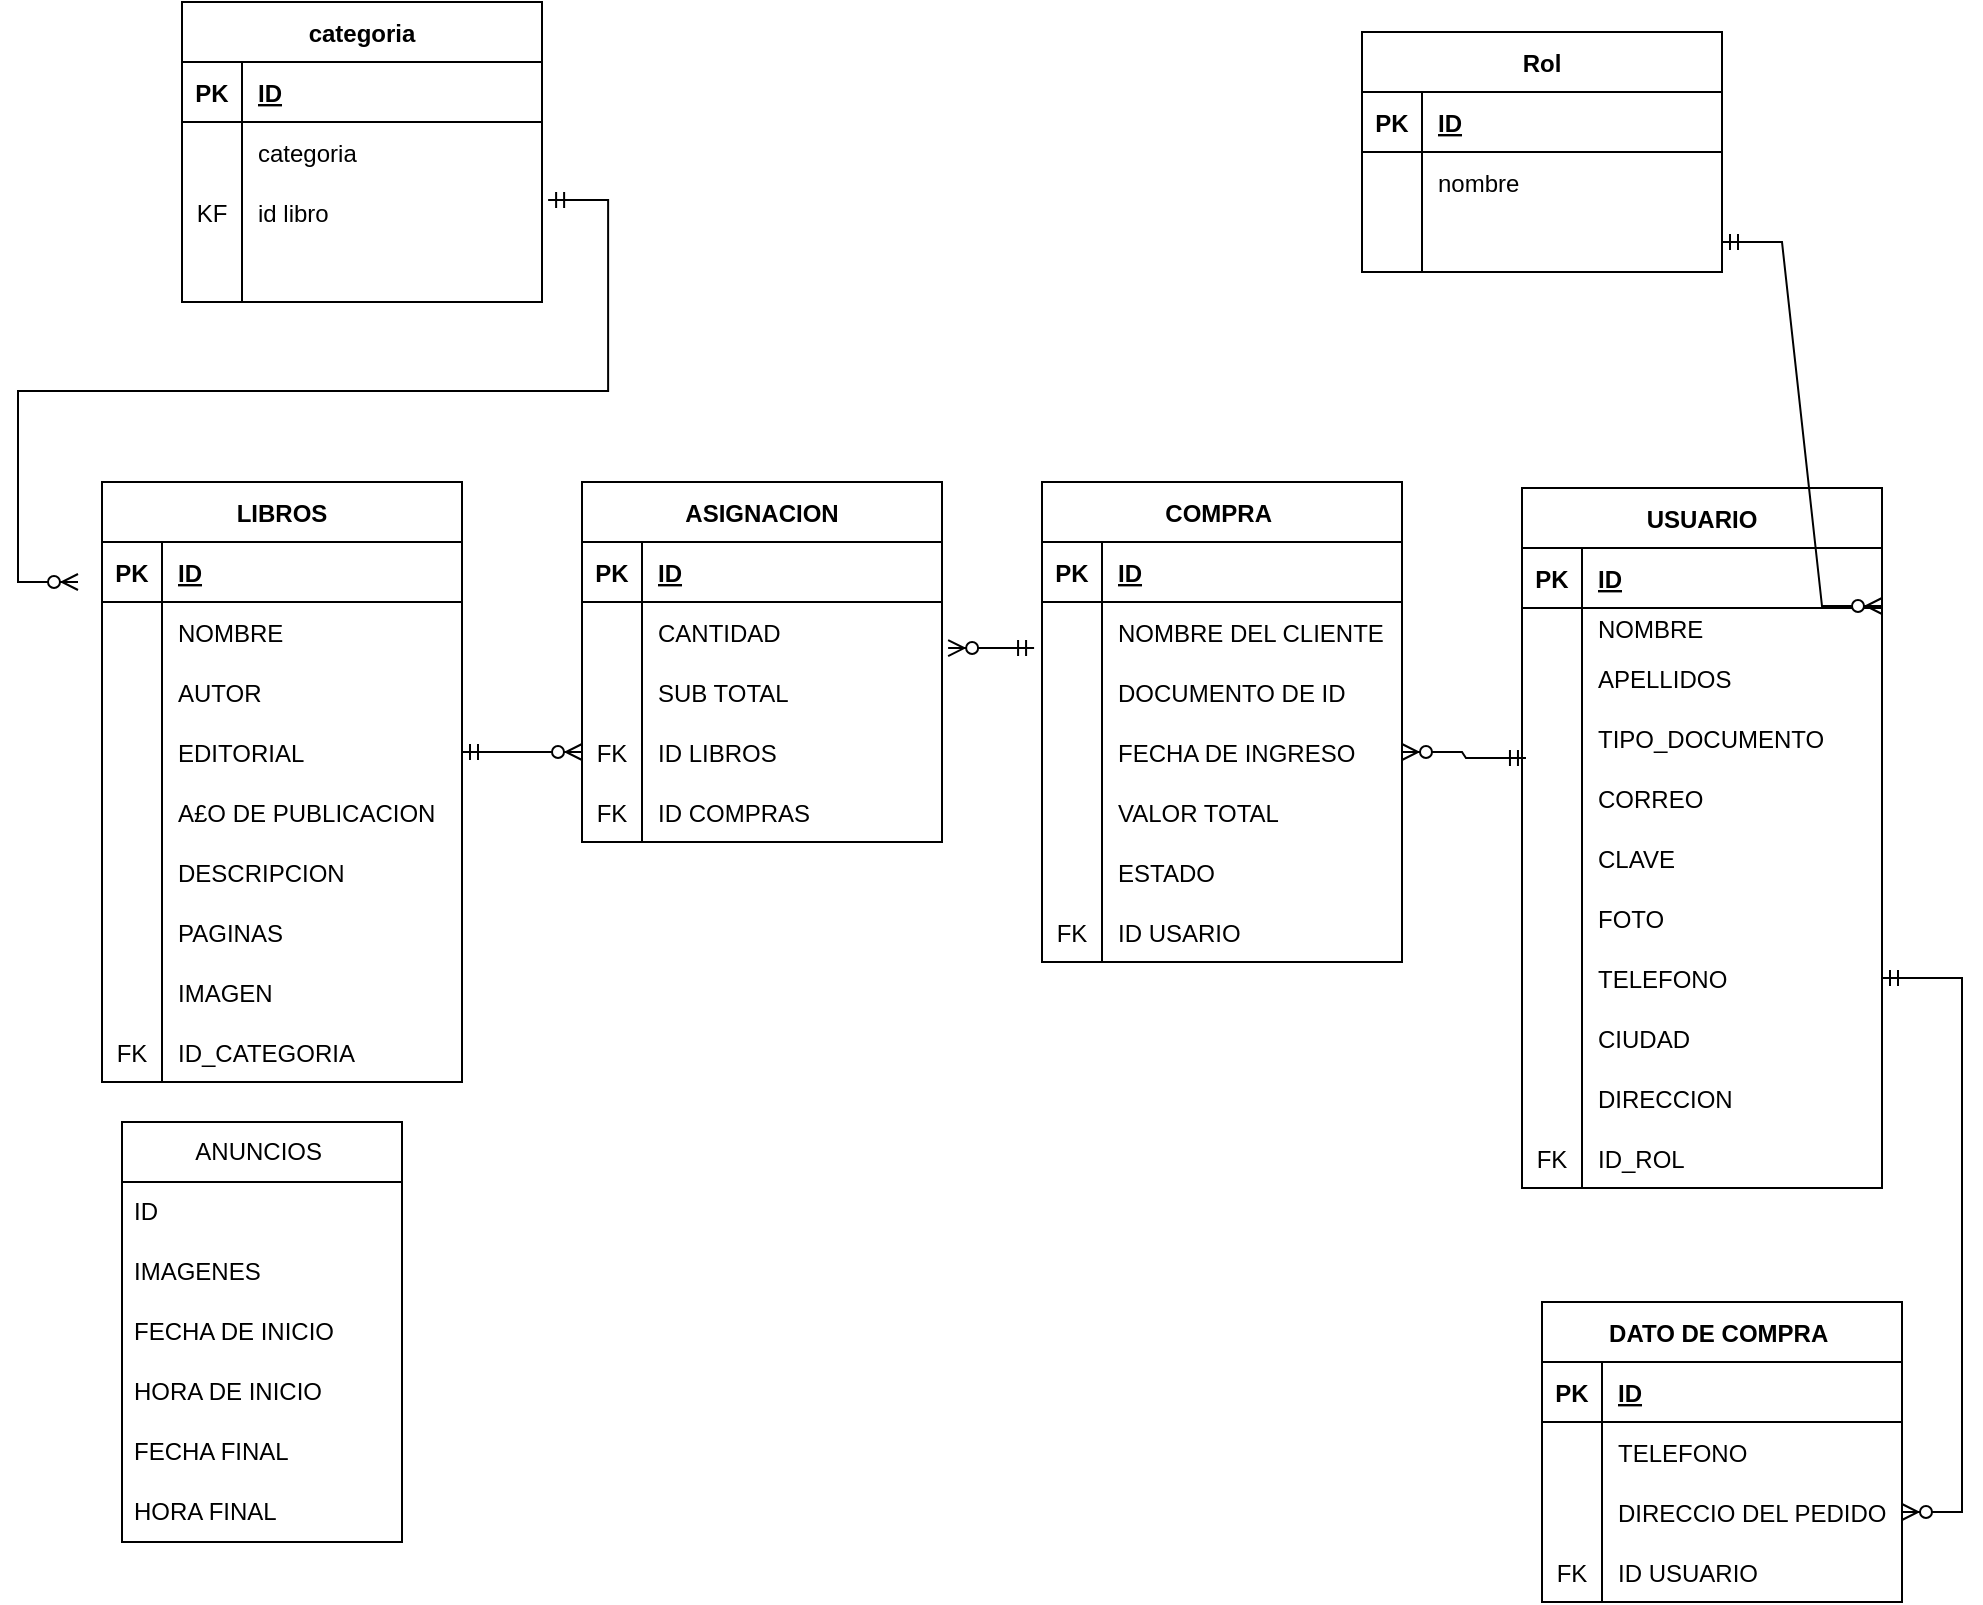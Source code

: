 <mxfile version="20.8.23" type="github">
  <diagram name="Page-1" id="SdOR_lcxehe7at8e-WVL">
    <mxGraphModel dx="1947" dy="1613" grid="1" gridSize="10" guides="1" tooltips="1" connect="1" arrows="1" fold="1" page="1" pageScale="1" pageWidth="827" pageHeight="1169" math="0" shadow="0">
      <root>
        <mxCell id="0" />
        <mxCell id="1" parent="0" />
        <mxCell id="GpgRx4gBIqmJaKWtZ5LS-45" value="ANUNCIOS&amp;nbsp;" style="swimlane;fontStyle=0;childLayout=stackLayout;horizontal=1;startSize=30;horizontalStack=0;resizeParent=1;resizeParentMax=0;resizeLast=0;collapsible=1;marginBottom=0;whiteSpace=wrap;html=1;" parent="1" vertex="1">
          <mxGeometry x="40" y="420" width="140" height="210" as="geometry" />
        </mxCell>
        <mxCell id="GpgRx4gBIqmJaKWtZ5LS-46" value="ID" style="text;strokeColor=none;fillColor=none;align=left;verticalAlign=middle;spacingLeft=4;spacingRight=4;overflow=hidden;points=[[0,0.5],[1,0.5]];portConstraint=eastwest;rotatable=0;whiteSpace=wrap;html=1;" parent="GpgRx4gBIqmJaKWtZ5LS-45" vertex="1">
          <mxGeometry y="30" width="140" height="30" as="geometry" />
        </mxCell>
        <mxCell id="GpgRx4gBIqmJaKWtZ5LS-47" value="IMAGENES" style="text;strokeColor=none;fillColor=none;align=left;verticalAlign=middle;spacingLeft=4;spacingRight=4;overflow=hidden;points=[[0,0.5],[1,0.5]];portConstraint=eastwest;rotatable=0;whiteSpace=wrap;html=1;" parent="GpgRx4gBIqmJaKWtZ5LS-45" vertex="1">
          <mxGeometry y="60" width="140" height="30" as="geometry" />
        </mxCell>
        <mxCell id="GpgRx4gBIqmJaKWtZ5LS-48" value="FECHA DE INICIO" style="text;strokeColor=none;fillColor=none;align=left;verticalAlign=middle;spacingLeft=4;spacingRight=4;overflow=hidden;points=[[0,0.5],[1,0.5]];portConstraint=eastwest;rotatable=0;whiteSpace=wrap;html=1;" parent="GpgRx4gBIqmJaKWtZ5LS-45" vertex="1">
          <mxGeometry y="90" width="140" height="30" as="geometry" />
        </mxCell>
        <mxCell id="GpgRx4gBIqmJaKWtZ5LS-49" value="HORA DE INICIO" style="text;strokeColor=none;fillColor=none;align=left;verticalAlign=middle;spacingLeft=4;spacingRight=4;overflow=hidden;points=[[0,0.5],[1,0.5]];portConstraint=eastwest;rotatable=0;whiteSpace=wrap;html=1;" parent="GpgRx4gBIqmJaKWtZ5LS-45" vertex="1">
          <mxGeometry y="120" width="140" height="30" as="geometry" />
        </mxCell>
        <mxCell id="GpgRx4gBIqmJaKWtZ5LS-50" value="FECHA FINAL&amp;nbsp;" style="text;strokeColor=none;fillColor=none;align=left;verticalAlign=middle;spacingLeft=4;spacingRight=4;overflow=hidden;points=[[0,0.5],[1,0.5]];portConstraint=eastwest;rotatable=0;whiteSpace=wrap;html=1;" parent="GpgRx4gBIqmJaKWtZ5LS-45" vertex="1">
          <mxGeometry y="150" width="140" height="30" as="geometry" />
        </mxCell>
        <mxCell id="GpgRx4gBIqmJaKWtZ5LS-51" value="HORA FINAL" style="text;strokeColor=none;fillColor=none;align=left;verticalAlign=middle;spacingLeft=4;spacingRight=4;overflow=hidden;points=[[0,0.5],[1,0.5]];portConstraint=eastwest;rotatable=0;whiteSpace=wrap;html=1;" parent="GpgRx4gBIqmJaKWtZ5LS-45" vertex="1">
          <mxGeometry y="180" width="140" height="30" as="geometry" />
        </mxCell>
        <mxCell id="GpgRx4gBIqmJaKWtZ5LS-78" value="DATO DE COMPRA " style="shape=table;startSize=30;container=1;collapsible=1;childLayout=tableLayout;fixedRows=1;rowLines=0;fontStyle=1;align=center;resizeLast=1;" parent="1" vertex="1">
          <mxGeometry x="750" y="510" width="180" height="150" as="geometry" />
        </mxCell>
        <mxCell id="GpgRx4gBIqmJaKWtZ5LS-79" value="" style="shape=tableRow;horizontal=0;startSize=0;swimlaneHead=0;swimlaneBody=0;fillColor=none;collapsible=0;dropTarget=0;points=[[0,0.5],[1,0.5]];portConstraint=eastwest;top=0;left=0;right=0;bottom=1;" parent="GpgRx4gBIqmJaKWtZ5LS-78" vertex="1">
          <mxGeometry y="30" width="180" height="30" as="geometry" />
        </mxCell>
        <mxCell id="GpgRx4gBIqmJaKWtZ5LS-80" value="PK" style="shape=partialRectangle;connectable=0;fillColor=none;top=0;left=0;bottom=0;right=0;fontStyle=1;overflow=hidden;" parent="GpgRx4gBIqmJaKWtZ5LS-79" vertex="1">
          <mxGeometry width="30" height="30" as="geometry">
            <mxRectangle width="30" height="30" as="alternateBounds" />
          </mxGeometry>
        </mxCell>
        <mxCell id="GpgRx4gBIqmJaKWtZ5LS-81" value="ID" style="shape=partialRectangle;connectable=0;fillColor=none;top=0;left=0;bottom=0;right=0;align=left;spacingLeft=6;fontStyle=5;overflow=hidden;" parent="GpgRx4gBIqmJaKWtZ5LS-79" vertex="1">
          <mxGeometry x="30" width="150" height="30" as="geometry">
            <mxRectangle width="150" height="30" as="alternateBounds" />
          </mxGeometry>
        </mxCell>
        <mxCell id="GpgRx4gBIqmJaKWtZ5LS-82" value="" style="shape=tableRow;horizontal=0;startSize=0;swimlaneHead=0;swimlaneBody=0;fillColor=none;collapsible=0;dropTarget=0;points=[[0,0.5],[1,0.5]];portConstraint=eastwest;top=0;left=0;right=0;bottom=0;" parent="GpgRx4gBIqmJaKWtZ5LS-78" vertex="1">
          <mxGeometry y="60" width="180" height="30" as="geometry" />
        </mxCell>
        <mxCell id="GpgRx4gBIqmJaKWtZ5LS-83" value="" style="shape=partialRectangle;connectable=0;fillColor=none;top=0;left=0;bottom=0;right=0;editable=1;overflow=hidden;" parent="GpgRx4gBIqmJaKWtZ5LS-82" vertex="1">
          <mxGeometry width="30" height="30" as="geometry">
            <mxRectangle width="30" height="30" as="alternateBounds" />
          </mxGeometry>
        </mxCell>
        <mxCell id="GpgRx4gBIqmJaKWtZ5LS-84" value="TELEFONO " style="shape=partialRectangle;connectable=0;fillColor=none;top=0;left=0;bottom=0;right=0;align=left;spacingLeft=6;overflow=hidden;" parent="GpgRx4gBIqmJaKWtZ5LS-82" vertex="1">
          <mxGeometry x="30" width="150" height="30" as="geometry">
            <mxRectangle width="150" height="30" as="alternateBounds" />
          </mxGeometry>
        </mxCell>
        <mxCell id="GpgRx4gBIqmJaKWtZ5LS-85" value="" style="shape=tableRow;horizontal=0;startSize=0;swimlaneHead=0;swimlaneBody=0;fillColor=none;collapsible=0;dropTarget=0;points=[[0,0.5],[1,0.5]];portConstraint=eastwest;top=0;left=0;right=0;bottom=0;" parent="GpgRx4gBIqmJaKWtZ5LS-78" vertex="1">
          <mxGeometry y="90" width="180" height="30" as="geometry" />
        </mxCell>
        <mxCell id="GpgRx4gBIqmJaKWtZ5LS-86" value="" style="shape=partialRectangle;connectable=0;fillColor=none;top=0;left=0;bottom=0;right=0;editable=1;overflow=hidden;" parent="GpgRx4gBIqmJaKWtZ5LS-85" vertex="1">
          <mxGeometry width="30" height="30" as="geometry">
            <mxRectangle width="30" height="30" as="alternateBounds" />
          </mxGeometry>
        </mxCell>
        <mxCell id="GpgRx4gBIqmJaKWtZ5LS-87" value="DIRECCIO DEL PEDIDO " style="shape=partialRectangle;connectable=0;fillColor=none;top=0;left=0;bottom=0;right=0;align=left;spacingLeft=6;overflow=hidden;" parent="GpgRx4gBIqmJaKWtZ5LS-85" vertex="1">
          <mxGeometry x="30" width="150" height="30" as="geometry">
            <mxRectangle width="150" height="30" as="alternateBounds" />
          </mxGeometry>
        </mxCell>
        <mxCell id="GpgRx4gBIqmJaKWtZ5LS-88" value="" style="shape=tableRow;horizontal=0;startSize=0;swimlaneHead=0;swimlaneBody=0;fillColor=none;collapsible=0;dropTarget=0;points=[[0,0.5],[1,0.5]];portConstraint=eastwest;top=0;left=0;right=0;bottom=0;" parent="GpgRx4gBIqmJaKWtZ5LS-78" vertex="1">
          <mxGeometry y="120" width="180" height="30" as="geometry" />
        </mxCell>
        <mxCell id="GpgRx4gBIqmJaKWtZ5LS-89" value="FK" style="shape=partialRectangle;connectable=0;fillColor=none;top=0;left=0;bottom=0;right=0;editable=1;overflow=hidden;" parent="GpgRx4gBIqmJaKWtZ5LS-88" vertex="1">
          <mxGeometry width="30" height="30" as="geometry">
            <mxRectangle width="30" height="30" as="alternateBounds" />
          </mxGeometry>
        </mxCell>
        <mxCell id="GpgRx4gBIqmJaKWtZ5LS-90" value="ID USUARIO " style="shape=partialRectangle;connectable=0;fillColor=none;top=0;left=0;bottom=0;right=0;align=left;spacingLeft=6;overflow=hidden;" parent="GpgRx4gBIqmJaKWtZ5LS-88" vertex="1">
          <mxGeometry x="30" width="150" height="30" as="geometry">
            <mxRectangle width="150" height="30" as="alternateBounds" />
          </mxGeometry>
        </mxCell>
        <mxCell id="GpgRx4gBIqmJaKWtZ5LS-91" value="USUARIO" style="shape=table;startSize=30;container=1;collapsible=1;childLayout=tableLayout;fixedRows=1;rowLines=0;fontStyle=1;align=center;resizeLast=1;" parent="1" vertex="1">
          <mxGeometry x="740" y="103" width="180" height="350" as="geometry" />
        </mxCell>
        <mxCell id="GpgRx4gBIqmJaKWtZ5LS-92" value="" style="shape=tableRow;horizontal=0;startSize=0;swimlaneHead=0;swimlaneBody=0;fillColor=none;collapsible=0;dropTarget=0;points=[[0,0.5],[1,0.5]];portConstraint=eastwest;top=0;left=0;right=0;bottom=1;" parent="GpgRx4gBIqmJaKWtZ5LS-91" vertex="1">
          <mxGeometry y="30" width="180" height="30" as="geometry" />
        </mxCell>
        <mxCell id="GpgRx4gBIqmJaKWtZ5LS-93" value="PK" style="shape=partialRectangle;connectable=0;fillColor=none;top=0;left=0;bottom=0;right=0;fontStyle=1;overflow=hidden;" parent="GpgRx4gBIqmJaKWtZ5LS-92" vertex="1">
          <mxGeometry width="30" height="30" as="geometry">
            <mxRectangle width="30" height="30" as="alternateBounds" />
          </mxGeometry>
        </mxCell>
        <mxCell id="GpgRx4gBIqmJaKWtZ5LS-94" value="ID" style="shape=partialRectangle;connectable=0;fillColor=none;top=0;left=0;bottom=0;right=0;align=left;spacingLeft=6;fontStyle=5;overflow=hidden;" parent="GpgRx4gBIqmJaKWtZ5LS-92" vertex="1">
          <mxGeometry x="30" width="150" height="30" as="geometry">
            <mxRectangle width="150" height="30" as="alternateBounds" />
          </mxGeometry>
        </mxCell>
        <mxCell id="GpgRx4gBIqmJaKWtZ5LS-95" value="" style="shape=tableRow;horizontal=0;startSize=0;swimlaneHead=0;swimlaneBody=0;fillColor=none;collapsible=0;dropTarget=0;points=[[0,0.5],[1,0.5]];portConstraint=eastwest;top=0;left=0;right=0;bottom=0;" parent="GpgRx4gBIqmJaKWtZ5LS-91" vertex="1">
          <mxGeometry y="60" width="180" height="20" as="geometry" />
        </mxCell>
        <mxCell id="GpgRx4gBIqmJaKWtZ5LS-96" value="" style="shape=partialRectangle;connectable=0;fillColor=none;top=0;left=0;bottom=0;right=0;editable=1;overflow=hidden;" parent="GpgRx4gBIqmJaKWtZ5LS-95" vertex="1">
          <mxGeometry width="30" height="20" as="geometry">
            <mxRectangle width="30" height="20" as="alternateBounds" />
          </mxGeometry>
        </mxCell>
        <mxCell id="GpgRx4gBIqmJaKWtZ5LS-97" value="NOMBRE" style="shape=partialRectangle;connectable=0;fillColor=none;top=0;left=0;bottom=0;right=0;align=left;spacingLeft=6;overflow=hidden;" parent="GpgRx4gBIqmJaKWtZ5LS-95" vertex="1">
          <mxGeometry x="30" width="150" height="20" as="geometry">
            <mxRectangle width="150" height="20" as="alternateBounds" />
          </mxGeometry>
        </mxCell>
        <mxCell id="GpgRx4gBIqmJaKWtZ5LS-98" value="" style="shape=tableRow;horizontal=0;startSize=0;swimlaneHead=0;swimlaneBody=0;fillColor=none;collapsible=0;dropTarget=0;points=[[0,0.5],[1,0.5]];portConstraint=eastwest;top=0;left=0;right=0;bottom=0;" parent="GpgRx4gBIqmJaKWtZ5LS-91" vertex="1">
          <mxGeometry y="80" width="180" height="30" as="geometry" />
        </mxCell>
        <mxCell id="GpgRx4gBIqmJaKWtZ5LS-99" value="" style="shape=partialRectangle;connectable=0;fillColor=none;top=0;left=0;bottom=0;right=0;editable=1;overflow=hidden;" parent="GpgRx4gBIqmJaKWtZ5LS-98" vertex="1">
          <mxGeometry width="30" height="30" as="geometry">
            <mxRectangle width="30" height="30" as="alternateBounds" />
          </mxGeometry>
        </mxCell>
        <mxCell id="GpgRx4gBIqmJaKWtZ5LS-100" value="APELLIDOS " style="shape=partialRectangle;connectable=0;fillColor=none;top=0;left=0;bottom=0;right=0;align=left;spacingLeft=6;overflow=hidden;" parent="GpgRx4gBIqmJaKWtZ5LS-98" vertex="1">
          <mxGeometry x="30" width="150" height="30" as="geometry">
            <mxRectangle width="150" height="30" as="alternateBounds" />
          </mxGeometry>
        </mxCell>
        <mxCell id="GpgRx4gBIqmJaKWtZ5LS-101" value="" style="shape=tableRow;horizontal=0;startSize=0;swimlaneHead=0;swimlaneBody=0;fillColor=none;collapsible=0;dropTarget=0;points=[[0,0.5],[1,0.5]];portConstraint=eastwest;top=0;left=0;right=0;bottom=0;" parent="GpgRx4gBIqmJaKWtZ5LS-91" vertex="1">
          <mxGeometry y="110" width="180" height="30" as="geometry" />
        </mxCell>
        <mxCell id="GpgRx4gBIqmJaKWtZ5LS-102" value="" style="shape=partialRectangle;connectable=0;fillColor=none;top=0;left=0;bottom=0;right=0;editable=1;overflow=hidden;" parent="GpgRx4gBIqmJaKWtZ5LS-101" vertex="1">
          <mxGeometry width="30" height="30" as="geometry">
            <mxRectangle width="30" height="30" as="alternateBounds" />
          </mxGeometry>
        </mxCell>
        <mxCell id="GpgRx4gBIqmJaKWtZ5LS-103" value="TIPO_DOCUMENTO" style="shape=partialRectangle;connectable=0;fillColor=none;top=0;left=0;bottom=0;right=0;align=left;spacingLeft=6;overflow=hidden;" parent="GpgRx4gBIqmJaKWtZ5LS-101" vertex="1">
          <mxGeometry x="30" width="150" height="30" as="geometry">
            <mxRectangle width="150" height="30" as="alternateBounds" />
          </mxGeometry>
        </mxCell>
        <mxCell id="GpgRx4gBIqmJaKWtZ5LS-104" value="" style="shape=tableRow;horizontal=0;startSize=0;swimlaneHead=0;swimlaneBody=0;fillColor=none;collapsible=0;dropTarget=0;points=[[0,0.5],[1,0.5]];portConstraint=eastwest;top=0;left=0;right=0;bottom=0;" parent="GpgRx4gBIqmJaKWtZ5LS-91" vertex="1">
          <mxGeometry y="140" width="180" height="30" as="geometry" />
        </mxCell>
        <mxCell id="GpgRx4gBIqmJaKWtZ5LS-105" value="" style="shape=partialRectangle;connectable=0;fillColor=none;top=0;left=0;bottom=0;right=0;editable=1;overflow=hidden;" parent="GpgRx4gBIqmJaKWtZ5LS-104" vertex="1">
          <mxGeometry width="30" height="30" as="geometry">
            <mxRectangle width="30" height="30" as="alternateBounds" />
          </mxGeometry>
        </mxCell>
        <mxCell id="GpgRx4gBIqmJaKWtZ5LS-106" value="CORREO" style="shape=partialRectangle;connectable=0;fillColor=none;top=0;left=0;bottom=0;right=0;align=left;spacingLeft=6;overflow=hidden;" parent="GpgRx4gBIqmJaKWtZ5LS-104" vertex="1">
          <mxGeometry x="30" width="150" height="30" as="geometry">
            <mxRectangle width="150" height="30" as="alternateBounds" />
          </mxGeometry>
        </mxCell>
        <mxCell id="GpgRx4gBIqmJaKWtZ5LS-107" value="" style="shape=tableRow;horizontal=0;startSize=0;swimlaneHead=0;swimlaneBody=0;fillColor=none;collapsible=0;dropTarget=0;points=[[0,0.5],[1,0.5]];portConstraint=eastwest;top=0;left=0;right=0;bottom=0;" parent="GpgRx4gBIqmJaKWtZ5LS-91" vertex="1">
          <mxGeometry y="170" width="180" height="30" as="geometry" />
        </mxCell>
        <mxCell id="GpgRx4gBIqmJaKWtZ5LS-108" value="" style="shape=partialRectangle;connectable=0;fillColor=none;top=0;left=0;bottom=0;right=0;editable=1;overflow=hidden;" parent="GpgRx4gBIqmJaKWtZ5LS-107" vertex="1">
          <mxGeometry width="30" height="30" as="geometry">
            <mxRectangle width="30" height="30" as="alternateBounds" />
          </mxGeometry>
        </mxCell>
        <mxCell id="GpgRx4gBIqmJaKWtZ5LS-109" value="CLAVE" style="shape=partialRectangle;connectable=0;fillColor=none;top=0;left=0;bottom=0;right=0;align=left;spacingLeft=6;overflow=hidden;" parent="GpgRx4gBIqmJaKWtZ5LS-107" vertex="1">
          <mxGeometry x="30" width="150" height="30" as="geometry">
            <mxRectangle width="150" height="30" as="alternateBounds" />
          </mxGeometry>
        </mxCell>
        <mxCell id="rpiubQK_SpaXjXxLw4DI-18" value="" style="shape=tableRow;horizontal=0;startSize=0;swimlaneHead=0;swimlaneBody=0;fillColor=none;collapsible=0;dropTarget=0;points=[[0,0.5],[1,0.5]];portConstraint=eastwest;top=0;left=0;right=0;bottom=0;" vertex="1" parent="GpgRx4gBIqmJaKWtZ5LS-91">
          <mxGeometry y="200" width="180" height="30" as="geometry" />
        </mxCell>
        <mxCell id="rpiubQK_SpaXjXxLw4DI-19" value="" style="shape=partialRectangle;connectable=0;fillColor=none;top=0;left=0;bottom=0;right=0;editable=1;overflow=hidden;" vertex="1" parent="rpiubQK_SpaXjXxLw4DI-18">
          <mxGeometry width="30" height="30" as="geometry">
            <mxRectangle width="30" height="30" as="alternateBounds" />
          </mxGeometry>
        </mxCell>
        <mxCell id="rpiubQK_SpaXjXxLw4DI-20" value="FOTO" style="shape=partialRectangle;connectable=0;fillColor=none;top=0;left=0;bottom=0;right=0;align=left;spacingLeft=6;overflow=hidden;" vertex="1" parent="rpiubQK_SpaXjXxLw4DI-18">
          <mxGeometry x="30" width="150" height="30" as="geometry">
            <mxRectangle width="150" height="30" as="alternateBounds" />
          </mxGeometry>
        </mxCell>
        <mxCell id="rpiubQK_SpaXjXxLw4DI-21" value="" style="shape=tableRow;horizontal=0;startSize=0;swimlaneHead=0;swimlaneBody=0;fillColor=none;collapsible=0;dropTarget=0;points=[[0,0.5],[1,0.5]];portConstraint=eastwest;top=0;left=0;right=0;bottom=0;" vertex="1" parent="GpgRx4gBIqmJaKWtZ5LS-91">
          <mxGeometry y="230" width="180" height="30" as="geometry" />
        </mxCell>
        <mxCell id="rpiubQK_SpaXjXxLw4DI-22" value="" style="shape=partialRectangle;connectable=0;fillColor=none;top=0;left=0;bottom=0;right=0;editable=1;overflow=hidden;" vertex="1" parent="rpiubQK_SpaXjXxLw4DI-21">
          <mxGeometry width="30" height="30" as="geometry">
            <mxRectangle width="30" height="30" as="alternateBounds" />
          </mxGeometry>
        </mxCell>
        <mxCell id="rpiubQK_SpaXjXxLw4DI-23" value="TELEFONO" style="shape=partialRectangle;connectable=0;fillColor=none;top=0;left=0;bottom=0;right=0;align=left;spacingLeft=6;overflow=hidden;" vertex="1" parent="rpiubQK_SpaXjXxLw4DI-21">
          <mxGeometry x="30" width="150" height="30" as="geometry">
            <mxRectangle width="150" height="30" as="alternateBounds" />
          </mxGeometry>
        </mxCell>
        <mxCell id="rpiubQK_SpaXjXxLw4DI-49" value="" style="shape=tableRow;horizontal=0;startSize=0;swimlaneHead=0;swimlaneBody=0;fillColor=none;collapsible=0;dropTarget=0;points=[[0,0.5],[1,0.5]];portConstraint=eastwest;top=0;left=0;right=0;bottom=0;" vertex="1" parent="GpgRx4gBIqmJaKWtZ5LS-91">
          <mxGeometry y="260" width="180" height="30" as="geometry" />
        </mxCell>
        <mxCell id="rpiubQK_SpaXjXxLw4DI-50" value="" style="shape=partialRectangle;connectable=0;fillColor=none;top=0;left=0;bottom=0;right=0;editable=1;overflow=hidden;" vertex="1" parent="rpiubQK_SpaXjXxLw4DI-49">
          <mxGeometry width="30" height="30" as="geometry">
            <mxRectangle width="30" height="30" as="alternateBounds" />
          </mxGeometry>
        </mxCell>
        <mxCell id="rpiubQK_SpaXjXxLw4DI-51" value="CIUDAD" style="shape=partialRectangle;connectable=0;fillColor=none;top=0;left=0;bottom=0;right=0;align=left;spacingLeft=6;overflow=hidden;" vertex="1" parent="rpiubQK_SpaXjXxLw4DI-49">
          <mxGeometry x="30" width="150" height="30" as="geometry">
            <mxRectangle width="150" height="30" as="alternateBounds" />
          </mxGeometry>
        </mxCell>
        <mxCell id="rpiubQK_SpaXjXxLw4DI-52" value="" style="shape=tableRow;horizontal=0;startSize=0;swimlaneHead=0;swimlaneBody=0;fillColor=none;collapsible=0;dropTarget=0;points=[[0,0.5],[1,0.5]];portConstraint=eastwest;top=0;left=0;right=0;bottom=0;" vertex="1" parent="GpgRx4gBIqmJaKWtZ5LS-91">
          <mxGeometry y="290" width="180" height="30" as="geometry" />
        </mxCell>
        <mxCell id="rpiubQK_SpaXjXxLw4DI-53" value="" style="shape=partialRectangle;connectable=0;fillColor=none;top=0;left=0;bottom=0;right=0;editable=1;overflow=hidden;" vertex="1" parent="rpiubQK_SpaXjXxLw4DI-52">
          <mxGeometry width="30" height="30" as="geometry">
            <mxRectangle width="30" height="30" as="alternateBounds" />
          </mxGeometry>
        </mxCell>
        <mxCell id="rpiubQK_SpaXjXxLw4DI-54" value="DIRECCION" style="shape=partialRectangle;connectable=0;fillColor=none;top=0;left=0;bottom=0;right=0;align=left;spacingLeft=6;overflow=hidden;" vertex="1" parent="rpiubQK_SpaXjXxLw4DI-52">
          <mxGeometry x="30" width="150" height="30" as="geometry">
            <mxRectangle width="150" height="30" as="alternateBounds" />
          </mxGeometry>
        </mxCell>
        <mxCell id="rpiubQK_SpaXjXxLw4DI-55" value="" style="shape=tableRow;horizontal=0;startSize=0;swimlaneHead=0;swimlaneBody=0;fillColor=none;collapsible=0;dropTarget=0;points=[[0,0.5],[1,0.5]];portConstraint=eastwest;top=0;left=0;right=0;bottom=0;" vertex="1" parent="GpgRx4gBIqmJaKWtZ5LS-91">
          <mxGeometry y="320" width="180" height="30" as="geometry" />
        </mxCell>
        <mxCell id="rpiubQK_SpaXjXxLw4DI-56" value="FK" style="shape=partialRectangle;connectable=0;fillColor=none;top=0;left=0;bottom=0;right=0;editable=1;overflow=hidden;" vertex="1" parent="rpiubQK_SpaXjXxLw4DI-55">
          <mxGeometry width="30" height="30" as="geometry">
            <mxRectangle width="30" height="30" as="alternateBounds" />
          </mxGeometry>
        </mxCell>
        <mxCell id="rpiubQK_SpaXjXxLw4DI-57" value="ID_ROL" style="shape=partialRectangle;connectable=0;fillColor=none;top=0;left=0;bottom=0;right=0;align=left;spacingLeft=6;overflow=hidden;" vertex="1" parent="rpiubQK_SpaXjXxLw4DI-55">
          <mxGeometry x="30" width="150" height="30" as="geometry">
            <mxRectangle width="150" height="30" as="alternateBounds" />
          </mxGeometry>
        </mxCell>
        <mxCell id="GpgRx4gBIqmJaKWtZ5LS-110" value="COMPRA " style="shape=table;startSize=30;container=1;collapsible=1;childLayout=tableLayout;fixedRows=1;rowLines=0;fontStyle=1;align=center;resizeLast=1;" parent="1" vertex="1">
          <mxGeometry x="500" y="100" width="180" height="240" as="geometry" />
        </mxCell>
        <mxCell id="GpgRx4gBIqmJaKWtZ5LS-111" value="" style="shape=tableRow;horizontal=0;startSize=0;swimlaneHead=0;swimlaneBody=0;fillColor=none;collapsible=0;dropTarget=0;points=[[0,0.5],[1,0.5]];portConstraint=eastwest;top=0;left=0;right=0;bottom=1;" parent="GpgRx4gBIqmJaKWtZ5LS-110" vertex="1">
          <mxGeometry y="30" width="180" height="30" as="geometry" />
        </mxCell>
        <mxCell id="GpgRx4gBIqmJaKWtZ5LS-112" value="PK" style="shape=partialRectangle;connectable=0;fillColor=none;top=0;left=0;bottom=0;right=0;fontStyle=1;overflow=hidden;" parent="GpgRx4gBIqmJaKWtZ5LS-111" vertex="1">
          <mxGeometry width="30" height="30" as="geometry">
            <mxRectangle width="30" height="30" as="alternateBounds" />
          </mxGeometry>
        </mxCell>
        <mxCell id="GpgRx4gBIqmJaKWtZ5LS-113" value="ID" style="shape=partialRectangle;connectable=0;fillColor=none;top=0;left=0;bottom=0;right=0;align=left;spacingLeft=6;fontStyle=5;overflow=hidden;" parent="GpgRx4gBIqmJaKWtZ5LS-111" vertex="1">
          <mxGeometry x="30" width="150" height="30" as="geometry">
            <mxRectangle width="150" height="30" as="alternateBounds" />
          </mxGeometry>
        </mxCell>
        <mxCell id="GpgRx4gBIqmJaKWtZ5LS-114" value="" style="shape=tableRow;horizontal=0;startSize=0;swimlaneHead=0;swimlaneBody=0;fillColor=none;collapsible=0;dropTarget=0;points=[[0,0.5],[1,0.5]];portConstraint=eastwest;top=0;left=0;right=0;bottom=0;" parent="GpgRx4gBIqmJaKWtZ5LS-110" vertex="1">
          <mxGeometry y="60" width="180" height="30" as="geometry" />
        </mxCell>
        <mxCell id="GpgRx4gBIqmJaKWtZ5LS-115" value="" style="shape=partialRectangle;connectable=0;fillColor=none;top=0;left=0;bottom=0;right=0;editable=1;overflow=hidden;" parent="GpgRx4gBIqmJaKWtZ5LS-114" vertex="1">
          <mxGeometry width="30" height="30" as="geometry">
            <mxRectangle width="30" height="30" as="alternateBounds" />
          </mxGeometry>
        </mxCell>
        <mxCell id="GpgRx4gBIqmJaKWtZ5LS-116" value="NOMBRE DEL CLIENTE" style="shape=partialRectangle;connectable=0;fillColor=none;top=0;left=0;bottom=0;right=0;align=left;spacingLeft=6;overflow=hidden;" parent="GpgRx4gBIqmJaKWtZ5LS-114" vertex="1">
          <mxGeometry x="30" width="150" height="30" as="geometry">
            <mxRectangle width="150" height="30" as="alternateBounds" />
          </mxGeometry>
        </mxCell>
        <mxCell id="GpgRx4gBIqmJaKWtZ5LS-117" value="" style="shape=tableRow;horizontal=0;startSize=0;swimlaneHead=0;swimlaneBody=0;fillColor=none;collapsible=0;dropTarget=0;points=[[0,0.5],[1,0.5]];portConstraint=eastwest;top=0;left=0;right=0;bottom=0;" parent="GpgRx4gBIqmJaKWtZ5LS-110" vertex="1">
          <mxGeometry y="90" width="180" height="30" as="geometry" />
        </mxCell>
        <mxCell id="GpgRx4gBIqmJaKWtZ5LS-118" value="" style="shape=partialRectangle;connectable=0;fillColor=none;top=0;left=0;bottom=0;right=0;editable=1;overflow=hidden;" parent="GpgRx4gBIqmJaKWtZ5LS-117" vertex="1">
          <mxGeometry width="30" height="30" as="geometry">
            <mxRectangle width="30" height="30" as="alternateBounds" />
          </mxGeometry>
        </mxCell>
        <mxCell id="GpgRx4gBIqmJaKWtZ5LS-119" value="DOCUMENTO DE ID" style="shape=partialRectangle;connectable=0;fillColor=none;top=0;left=0;bottom=0;right=0;align=left;spacingLeft=6;overflow=hidden;" parent="GpgRx4gBIqmJaKWtZ5LS-117" vertex="1">
          <mxGeometry x="30" width="150" height="30" as="geometry">
            <mxRectangle width="150" height="30" as="alternateBounds" />
          </mxGeometry>
        </mxCell>
        <mxCell id="GpgRx4gBIqmJaKWtZ5LS-120" value="" style="shape=tableRow;horizontal=0;startSize=0;swimlaneHead=0;swimlaneBody=0;fillColor=none;collapsible=0;dropTarget=0;points=[[0,0.5],[1,0.5]];portConstraint=eastwest;top=0;left=0;right=0;bottom=0;" parent="GpgRx4gBIqmJaKWtZ5LS-110" vertex="1">
          <mxGeometry y="120" width="180" height="30" as="geometry" />
        </mxCell>
        <mxCell id="GpgRx4gBIqmJaKWtZ5LS-121" value="" style="shape=partialRectangle;connectable=0;fillColor=none;top=0;left=0;bottom=0;right=0;editable=1;overflow=hidden;" parent="GpgRx4gBIqmJaKWtZ5LS-120" vertex="1">
          <mxGeometry width="30" height="30" as="geometry">
            <mxRectangle width="30" height="30" as="alternateBounds" />
          </mxGeometry>
        </mxCell>
        <mxCell id="GpgRx4gBIqmJaKWtZ5LS-122" value="FECHA DE INGRESO" style="shape=partialRectangle;connectable=0;fillColor=none;top=0;left=0;bottom=0;right=0;align=left;spacingLeft=6;overflow=hidden;" parent="GpgRx4gBIqmJaKWtZ5LS-120" vertex="1">
          <mxGeometry x="30" width="150" height="30" as="geometry">
            <mxRectangle width="150" height="30" as="alternateBounds" />
          </mxGeometry>
        </mxCell>
        <mxCell id="GpgRx4gBIqmJaKWtZ5LS-123" value="" style="shape=tableRow;horizontal=0;startSize=0;swimlaneHead=0;swimlaneBody=0;fillColor=none;collapsible=0;dropTarget=0;points=[[0,0.5],[1,0.5]];portConstraint=eastwest;top=0;left=0;right=0;bottom=0;" parent="GpgRx4gBIqmJaKWtZ5LS-110" vertex="1">
          <mxGeometry y="150" width="180" height="30" as="geometry" />
        </mxCell>
        <mxCell id="GpgRx4gBIqmJaKWtZ5LS-124" value="" style="shape=partialRectangle;connectable=0;fillColor=none;top=0;left=0;bottom=0;right=0;editable=1;overflow=hidden;" parent="GpgRx4gBIqmJaKWtZ5LS-123" vertex="1">
          <mxGeometry width="30" height="30" as="geometry">
            <mxRectangle width="30" height="30" as="alternateBounds" />
          </mxGeometry>
        </mxCell>
        <mxCell id="GpgRx4gBIqmJaKWtZ5LS-125" value="VALOR TOTAL" style="shape=partialRectangle;connectable=0;fillColor=none;top=0;left=0;bottom=0;right=0;align=left;spacingLeft=6;overflow=hidden;" parent="GpgRx4gBIqmJaKWtZ5LS-123" vertex="1">
          <mxGeometry x="30" width="150" height="30" as="geometry">
            <mxRectangle width="150" height="30" as="alternateBounds" />
          </mxGeometry>
        </mxCell>
        <mxCell id="GpgRx4gBIqmJaKWtZ5LS-126" value="" style="shape=tableRow;horizontal=0;startSize=0;swimlaneHead=0;swimlaneBody=0;fillColor=none;collapsible=0;dropTarget=0;points=[[0,0.5],[1,0.5]];portConstraint=eastwest;top=0;left=0;right=0;bottom=0;" parent="GpgRx4gBIqmJaKWtZ5LS-110" vertex="1">
          <mxGeometry y="180" width="180" height="30" as="geometry" />
        </mxCell>
        <mxCell id="GpgRx4gBIqmJaKWtZ5LS-127" value="" style="shape=partialRectangle;connectable=0;fillColor=none;top=0;left=0;bottom=0;right=0;editable=1;overflow=hidden;" parent="GpgRx4gBIqmJaKWtZ5LS-126" vertex="1">
          <mxGeometry width="30" height="30" as="geometry">
            <mxRectangle width="30" height="30" as="alternateBounds" />
          </mxGeometry>
        </mxCell>
        <mxCell id="GpgRx4gBIqmJaKWtZ5LS-128" value="ESTADO " style="shape=partialRectangle;connectable=0;fillColor=none;top=0;left=0;bottom=0;right=0;align=left;spacingLeft=6;overflow=hidden;" parent="GpgRx4gBIqmJaKWtZ5LS-126" vertex="1">
          <mxGeometry x="30" width="150" height="30" as="geometry">
            <mxRectangle width="150" height="30" as="alternateBounds" />
          </mxGeometry>
        </mxCell>
        <mxCell id="GpgRx4gBIqmJaKWtZ5LS-321" value="" style="shape=tableRow;horizontal=0;startSize=0;swimlaneHead=0;swimlaneBody=0;fillColor=none;collapsible=0;dropTarget=0;points=[[0,0.5],[1,0.5]];portConstraint=eastwest;top=0;left=0;right=0;bottom=0;" parent="GpgRx4gBIqmJaKWtZ5LS-110" vertex="1">
          <mxGeometry y="210" width="180" height="30" as="geometry" />
        </mxCell>
        <mxCell id="GpgRx4gBIqmJaKWtZ5LS-322" value="FK" style="shape=partialRectangle;connectable=0;fillColor=none;top=0;left=0;bottom=0;right=0;editable=1;overflow=hidden;" parent="GpgRx4gBIqmJaKWtZ5LS-321" vertex="1">
          <mxGeometry width="30" height="30" as="geometry">
            <mxRectangle width="30" height="30" as="alternateBounds" />
          </mxGeometry>
        </mxCell>
        <mxCell id="GpgRx4gBIqmJaKWtZ5LS-323" value="ID USARIO" style="shape=partialRectangle;connectable=0;fillColor=none;top=0;left=0;bottom=0;right=0;align=left;spacingLeft=6;overflow=hidden;" parent="GpgRx4gBIqmJaKWtZ5LS-321" vertex="1">
          <mxGeometry x="30" width="150" height="30" as="geometry">
            <mxRectangle width="150" height="30" as="alternateBounds" />
          </mxGeometry>
        </mxCell>
        <mxCell id="GpgRx4gBIqmJaKWtZ5LS-193" value="ASIGNACION" style="shape=table;startSize=30;container=1;collapsible=1;childLayout=tableLayout;fixedRows=1;rowLines=0;fontStyle=1;align=center;resizeLast=1;" parent="1" vertex="1">
          <mxGeometry x="270" y="100" width="180" height="180" as="geometry" />
        </mxCell>
        <mxCell id="GpgRx4gBIqmJaKWtZ5LS-194" value="" style="shape=tableRow;horizontal=0;startSize=0;swimlaneHead=0;swimlaneBody=0;fillColor=none;collapsible=0;dropTarget=0;points=[[0,0.5],[1,0.5]];portConstraint=eastwest;top=0;left=0;right=0;bottom=1;" parent="GpgRx4gBIqmJaKWtZ5LS-193" vertex="1">
          <mxGeometry y="30" width="180" height="30" as="geometry" />
        </mxCell>
        <mxCell id="GpgRx4gBIqmJaKWtZ5LS-195" value="PK" style="shape=partialRectangle;connectable=0;fillColor=none;top=0;left=0;bottom=0;right=0;fontStyle=1;overflow=hidden;" parent="GpgRx4gBIqmJaKWtZ5LS-194" vertex="1">
          <mxGeometry width="30" height="30" as="geometry">
            <mxRectangle width="30" height="30" as="alternateBounds" />
          </mxGeometry>
        </mxCell>
        <mxCell id="GpgRx4gBIqmJaKWtZ5LS-196" value="ID" style="shape=partialRectangle;connectable=0;fillColor=none;top=0;left=0;bottom=0;right=0;align=left;spacingLeft=6;fontStyle=5;overflow=hidden;" parent="GpgRx4gBIqmJaKWtZ5LS-194" vertex="1">
          <mxGeometry x="30" width="150" height="30" as="geometry">
            <mxRectangle width="150" height="30" as="alternateBounds" />
          </mxGeometry>
        </mxCell>
        <mxCell id="GpgRx4gBIqmJaKWtZ5LS-197" value="" style="shape=tableRow;horizontal=0;startSize=0;swimlaneHead=0;swimlaneBody=0;fillColor=none;collapsible=0;dropTarget=0;points=[[0,0.5],[1,0.5]];portConstraint=eastwest;top=0;left=0;right=0;bottom=0;" parent="GpgRx4gBIqmJaKWtZ5LS-193" vertex="1">
          <mxGeometry y="60" width="180" height="30" as="geometry" />
        </mxCell>
        <mxCell id="GpgRx4gBIqmJaKWtZ5LS-198" value="" style="shape=partialRectangle;connectable=0;fillColor=none;top=0;left=0;bottom=0;right=0;editable=1;overflow=hidden;" parent="GpgRx4gBIqmJaKWtZ5LS-197" vertex="1">
          <mxGeometry width="30" height="30" as="geometry">
            <mxRectangle width="30" height="30" as="alternateBounds" />
          </mxGeometry>
        </mxCell>
        <mxCell id="GpgRx4gBIqmJaKWtZ5LS-199" value="CANTIDAD" style="shape=partialRectangle;connectable=0;fillColor=none;top=0;left=0;bottom=0;right=0;align=left;spacingLeft=6;overflow=hidden;" parent="GpgRx4gBIqmJaKWtZ5LS-197" vertex="1">
          <mxGeometry x="30" width="150" height="30" as="geometry">
            <mxRectangle width="150" height="30" as="alternateBounds" />
          </mxGeometry>
        </mxCell>
        <mxCell id="GpgRx4gBIqmJaKWtZ5LS-200" value="" style="shape=tableRow;horizontal=0;startSize=0;swimlaneHead=0;swimlaneBody=0;fillColor=none;collapsible=0;dropTarget=0;points=[[0,0.5],[1,0.5]];portConstraint=eastwest;top=0;left=0;right=0;bottom=0;" parent="GpgRx4gBIqmJaKWtZ5LS-193" vertex="1">
          <mxGeometry y="90" width="180" height="30" as="geometry" />
        </mxCell>
        <mxCell id="GpgRx4gBIqmJaKWtZ5LS-201" value="" style="shape=partialRectangle;connectable=0;fillColor=none;top=0;left=0;bottom=0;right=0;editable=1;overflow=hidden;" parent="GpgRx4gBIqmJaKWtZ5LS-200" vertex="1">
          <mxGeometry width="30" height="30" as="geometry">
            <mxRectangle width="30" height="30" as="alternateBounds" />
          </mxGeometry>
        </mxCell>
        <mxCell id="GpgRx4gBIqmJaKWtZ5LS-202" value="SUB TOTAL " style="shape=partialRectangle;connectable=0;fillColor=none;top=0;left=0;bottom=0;right=0;align=left;spacingLeft=6;overflow=hidden;" parent="GpgRx4gBIqmJaKWtZ5LS-200" vertex="1">
          <mxGeometry x="30" width="150" height="30" as="geometry">
            <mxRectangle width="150" height="30" as="alternateBounds" />
          </mxGeometry>
        </mxCell>
        <mxCell id="GpgRx4gBIqmJaKWtZ5LS-203" value="" style="shape=tableRow;horizontal=0;startSize=0;swimlaneHead=0;swimlaneBody=0;fillColor=none;collapsible=0;dropTarget=0;points=[[0,0.5],[1,0.5]];portConstraint=eastwest;top=0;left=0;right=0;bottom=0;" parent="GpgRx4gBIqmJaKWtZ5LS-193" vertex="1">
          <mxGeometry y="120" width="180" height="30" as="geometry" />
        </mxCell>
        <mxCell id="GpgRx4gBIqmJaKWtZ5LS-204" value="FK" style="shape=partialRectangle;connectable=0;fillColor=none;top=0;left=0;bottom=0;right=0;editable=1;overflow=hidden;" parent="GpgRx4gBIqmJaKWtZ5LS-203" vertex="1">
          <mxGeometry width="30" height="30" as="geometry">
            <mxRectangle width="30" height="30" as="alternateBounds" />
          </mxGeometry>
        </mxCell>
        <mxCell id="GpgRx4gBIqmJaKWtZ5LS-205" value="ID LIBROS" style="shape=partialRectangle;connectable=0;fillColor=none;top=0;left=0;bottom=0;right=0;align=left;spacingLeft=6;overflow=hidden;" parent="GpgRx4gBIqmJaKWtZ5LS-203" vertex="1">
          <mxGeometry x="30" width="150" height="30" as="geometry">
            <mxRectangle width="150" height="30" as="alternateBounds" />
          </mxGeometry>
        </mxCell>
        <mxCell id="GpgRx4gBIqmJaKWtZ5LS-299" value="" style="shape=tableRow;horizontal=0;startSize=0;swimlaneHead=0;swimlaneBody=0;fillColor=none;collapsible=0;dropTarget=0;points=[[0,0.5],[1,0.5]];portConstraint=eastwest;top=0;left=0;right=0;bottom=0;" parent="GpgRx4gBIqmJaKWtZ5LS-193" vertex="1">
          <mxGeometry y="150" width="180" height="30" as="geometry" />
        </mxCell>
        <mxCell id="GpgRx4gBIqmJaKWtZ5LS-300" value="FK" style="shape=partialRectangle;connectable=0;fillColor=none;top=0;left=0;bottom=0;right=0;editable=1;overflow=hidden;" parent="GpgRx4gBIqmJaKWtZ5LS-299" vertex="1">
          <mxGeometry width="30" height="30" as="geometry">
            <mxRectangle width="30" height="30" as="alternateBounds" />
          </mxGeometry>
        </mxCell>
        <mxCell id="GpgRx4gBIqmJaKWtZ5LS-301" value="ID COMPRAS " style="shape=partialRectangle;connectable=0;fillColor=none;top=0;left=0;bottom=0;right=0;align=left;spacingLeft=6;overflow=hidden;" parent="GpgRx4gBIqmJaKWtZ5LS-299" vertex="1">
          <mxGeometry x="30" width="150" height="30" as="geometry">
            <mxRectangle width="150" height="30" as="alternateBounds" />
          </mxGeometry>
        </mxCell>
        <mxCell id="GpgRx4gBIqmJaKWtZ5LS-206" value="LIBROS" style="shape=table;startSize=30;container=1;collapsible=1;childLayout=tableLayout;fixedRows=1;rowLines=0;fontStyle=1;align=center;resizeLast=1;" parent="1" vertex="1">
          <mxGeometry x="30" y="100" width="180" height="300" as="geometry" />
        </mxCell>
        <mxCell id="GpgRx4gBIqmJaKWtZ5LS-207" value="" style="shape=tableRow;horizontal=0;startSize=0;swimlaneHead=0;swimlaneBody=0;fillColor=none;collapsible=0;dropTarget=0;points=[[0,0.5],[1,0.5]];portConstraint=eastwest;top=0;left=0;right=0;bottom=1;" parent="GpgRx4gBIqmJaKWtZ5LS-206" vertex="1">
          <mxGeometry y="30" width="180" height="30" as="geometry" />
        </mxCell>
        <mxCell id="GpgRx4gBIqmJaKWtZ5LS-208" value="PK" style="shape=partialRectangle;connectable=0;fillColor=none;top=0;left=0;bottom=0;right=0;fontStyle=1;overflow=hidden;" parent="GpgRx4gBIqmJaKWtZ5LS-207" vertex="1">
          <mxGeometry width="30" height="30" as="geometry">
            <mxRectangle width="30" height="30" as="alternateBounds" />
          </mxGeometry>
        </mxCell>
        <mxCell id="GpgRx4gBIqmJaKWtZ5LS-209" value="ID" style="shape=partialRectangle;connectable=0;fillColor=none;top=0;left=0;bottom=0;right=0;align=left;spacingLeft=6;fontStyle=5;overflow=hidden;" parent="GpgRx4gBIqmJaKWtZ5LS-207" vertex="1">
          <mxGeometry x="30" width="150" height="30" as="geometry">
            <mxRectangle width="150" height="30" as="alternateBounds" />
          </mxGeometry>
        </mxCell>
        <mxCell id="GpgRx4gBIqmJaKWtZ5LS-210" value="" style="shape=tableRow;horizontal=0;startSize=0;swimlaneHead=0;swimlaneBody=0;fillColor=none;collapsible=0;dropTarget=0;points=[[0,0.5],[1,0.5]];portConstraint=eastwest;top=0;left=0;right=0;bottom=0;" parent="GpgRx4gBIqmJaKWtZ5LS-206" vertex="1">
          <mxGeometry y="60" width="180" height="30" as="geometry" />
        </mxCell>
        <mxCell id="GpgRx4gBIqmJaKWtZ5LS-211" value="" style="shape=partialRectangle;connectable=0;fillColor=none;top=0;left=0;bottom=0;right=0;editable=1;overflow=hidden;" parent="GpgRx4gBIqmJaKWtZ5LS-210" vertex="1">
          <mxGeometry width="30" height="30" as="geometry">
            <mxRectangle width="30" height="30" as="alternateBounds" />
          </mxGeometry>
        </mxCell>
        <mxCell id="GpgRx4gBIqmJaKWtZ5LS-212" value="NOMBRE" style="shape=partialRectangle;connectable=0;fillColor=none;top=0;left=0;bottom=0;right=0;align=left;spacingLeft=6;overflow=hidden;" parent="GpgRx4gBIqmJaKWtZ5LS-210" vertex="1">
          <mxGeometry x="30" width="150" height="30" as="geometry">
            <mxRectangle width="150" height="30" as="alternateBounds" />
          </mxGeometry>
        </mxCell>
        <mxCell id="GpgRx4gBIqmJaKWtZ5LS-213" value="" style="shape=tableRow;horizontal=0;startSize=0;swimlaneHead=0;swimlaneBody=0;fillColor=none;collapsible=0;dropTarget=0;points=[[0,0.5],[1,0.5]];portConstraint=eastwest;top=0;left=0;right=0;bottom=0;" parent="GpgRx4gBIqmJaKWtZ5LS-206" vertex="1">
          <mxGeometry y="90" width="180" height="30" as="geometry" />
        </mxCell>
        <mxCell id="GpgRx4gBIqmJaKWtZ5LS-214" value="" style="shape=partialRectangle;connectable=0;fillColor=none;top=0;left=0;bottom=0;right=0;editable=1;overflow=hidden;" parent="GpgRx4gBIqmJaKWtZ5LS-213" vertex="1">
          <mxGeometry width="30" height="30" as="geometry">
            <mxRectangle width="30" height="30" as="alternateBounds" />
          </mxGeometry>
        </mxCell>
        <mxCell id="GpgRx4gBIqmJaKWtZ5LS-215" value="AUTOR" style="shape=partialRectangle;connectable=0;fillColor=none;top=0;left=0;bottom=0;right=0;align=left;spacingLeft=6;overflow=hidden;" parent="GpgRx4gBIqmJaKWtZ5LS-213" vertex="1">
          <mxGeometry x="30" width="150" height="30" as="geometry">
            <mxRectangle width="150" height="30" as="alternateBounds" />
          </mxGeometry>
        </mxCell>
        <mxCell id="GpgRx4gBIqmJaKWtZ5LS-216" value="" style="shape=tableRow;horizontal=0;startSize=0;swimlaneHead=0;swimlaneBody=0;fillColor=none;collapsible=0;dropTarget=0;points=[[0,0.5],[1,0.5]];portConstraint=eastwest;top=0;left=0;right=0;bottom=0;" parent="GpgRx4gBIqmJaKWtZ5LS-206" vertex="1">
          <mxGeometry y="120" width="180" height="30" as="geometry" />
        </mxCell>
        <mxCell id="GpgRx4gBIqmJaKWtZ5LS-217" value="" style="shape=partialRectangle;connectable=0;fillColor=none;top=0;left=0;bottom=0;right=0;editable=1;overflow=hidden;" parent="GpgRx4gBIqmJaKWtZ5LS-216" vertex="1">
          <mxGeometry width="30" height="30" as="geometry">
            <mxRectangle width="30" height="30" as="alternateBounds" />
          </mxGeometry>
        </mxCell>
        <mxCell id="GpgRx4gBIqmJaKWtZ5LS-218" value="EDITORIAL " style="shape=partialRectangle;connectable=0;fillColor=none;top=0;left=0;bottom=0;right=0;align=left;spacingLeft=6;overflow=hidden;" parent="GpgRx4gBIqmJaKWtZ5LS-216" vertex="1">
          <mxGeometry x="30" width="150" height="30" as="geometry">
            <mxRectangle width="150" height="30" as="alternateBounds" />
          </mxGeometry>
        </mxCell>
        <mxCell id="GpgRx4gBIqmJaKWtZ5LS-219" value="" style="shape=tableRow;horizontal=0;startSize=0;swimlaneHead=0;swimlaneBody=0;fillColor=none;collapsible=0;dropTarget=0;points=[[0,0.5],[1,0.5]];portConstraint=eastwest;top=0;left=0;right=0;bottom=0;" parent="GpgRx4gBIqmJaKWtZ5LS-206" vertex="1">
          <mxGeometry y="150" width="180" height="30" as="geometry" />
        </mxCell>
        <mxCell id="GpgRx4gBIqmJaKWtZ5LS-220" value="" style="shape=partialRectangle;connectable=0;fillColor=none;top=0;left=0;bottom=0;right=0;editable=1;overflow=hidden;" parent="GpgRx4gBIqmJaKWtZ5LS-219" vertex="1">
          <mxGeometry width="30" height="30" as="geometry">
            <mxRectangle width="30" height="30" as="alternateBounds" />
          </mxGeometry>
        </mxCell>
        <mxCell id="GpgRx4gBIqmJaKWtZ5LS-221" value="A£O DE PUBLICACION " style="shape=partialRectangle;connectable=0;fillColor=none;top=0;left=0;bottom=0;right=0;align=left;spacingLeft=6;overflow=hidden;" parent="GpgRx4gBIqmJaKWtZ5LS-219" vertex="1">
          <mxGeometry x="30" width="150" height="30" as="geometry">
            <mxRectangle width="150" height="30" as="alternateBounds" />
          </mxGeometry>
        </mxCell>
        <mxCell id="GpgRx4gBIqmJaKWtZ5LS-222" value="" style="shape=tableRow;horizontal=0;startSize=0;swimlaneHead=0;swimlaneBody=0;fillColor=none;collapsible=0;dropTarget=0;points=[[0,0.5],[1,0.5]];portConstraint=eastwest;top=0;left=0;right=0;bottom=0;" parent="GpgRx4gBIqmJaKWtZ5LS-206" vertex="1">
          <mxGeometry y="180" width="180" height="30" as="geometry" />
        </mxCell>
        <mxCell id="GpgRx4gBIqmJaKWtZ5LS-223" value="" style="shape=partialRectangle;connectable=0;fillColor=none;top=0;left=0;bottom=0;right=0;editable=1;overflow=hidden;" parent="GpgRx4gBIqmJaKWtZ5LS-222" vertex="1">
          <mxGeometry width="30" height="30" as="geometry">
            <mxRectangle width="30" height="30" as="alternateBounds" />
          </mxGeometry>
        </mxCell>
        <mxCell id="GpgRx4gBIqmJaKWtZ5LS-224" value="DESCRIPCION " style="shape=partialRectangle;connectable=0;fillColor=none;top=0;left=0;bottom=0;right=0;align=left;spacingLeft=6;overflow=hidden;" parent="GpgRx4gBIqmJaKWtZ5LS-222" vertex="1">
          <mxGeometry x="30" width="150" height="30" as="geometry">
            <mxRectangle width="150" height="30" as="alternateBounds" />
          </mxGeometry>
        </mxCell>
        <mxCell id="GpgRx4gBIqmJaKWtZ5LS-225" value="" style="shape=tableRow;horizontal=0;startSize=0;swimlaneHead=0;swimlaneBody=0;fillColor=none;collapsible=0;dropTarget=0;points=[[0,0.5],[1,0.5]];portConstraint=eastwest;top=0;left=0;right=0;bottom=0;" parent="GpgRx4gBIqmJaKWtZ5LS-206" vertex="1">
          <mxGeometry y="210" width="180" height="30" as="geometry" />
        </mxCell>
        <mxCell id="GpgRx4gBIqmJaKWtZ5LS-226" value="" style="shape=partialRectangle;connectable=0;fillColor=none;top=0;left=0;bottom=0;right=0;editable=1;overflow=hidden;" parent="GpgRx4gBIqmJaKWtZ5LS-225" vertex="1">
          <mxGeometry width="30" height="30" as="geometry">
            <mxRectangle width="30" height="30" as="alternateBounds" />
          </mxGeometry>
        </mxCell>
        <mxCell id="GpgRx4gBIqmJaKWtZ5LS-227" value="PAGINAS" style="shape=partialRectangle;connectable=0;fillColor=none;top=0;left=0;bottom=0;right=0;align=left;spacingLeft=6;overflow=hidden;" parent="GpgRx4gBIqmJaKWtZ5LS-225" vertex="1">
          <mxGeometry x="30" width="150" height="30" as="geometry">
            <mxRectangle width="150" height="30" as="alternateBounds" />
          </mxGeometry>
        </mxCell>
        <mxCell id="GpgRx4gBIqmJaKWtZ5LS-228" value="" style="shape=tableRow;horizontal=0;startSize=0;swimlaneHead=0;swimlaneBody=0;fillColor=none;collapsible=0;dropTarget=0;points=[[0,0.5],[1,0.5]];portConstraint=eastwest;top=0;left=0;right=0;bottom=0;" parent="GpgRx4gBIqmJaKWtZ5LS-206" vertex="1">
          <mxGeometry y="240" width="180" height="30" as="geometry" />
        </mxCell>
        <mxCell id="GpgRx4gBIqmJaKWtZ5LS-229" value="" style="shape=partialRectangle;connectable=0;fillColor=none;top=0;left=0;bottom=0;right=0;editable=1;overflow=hidden;" parent="GpgRx4gBIqmJaKWtZ5LS-228" vertex="1">
          <mxGeometry width="30" height="30" as="geometry">
            <mxRectangle width="30" height="30" as="alternateBounds" />
          </mxGeometry>
        </mxCell>
        <mxCell id="GpgRx4gBIqmJaKWtZ5LS-230" value="IMAGEN " style="shape=partialRectangle;connectable=0;fillColor=none;top=0;left=0;bottom=0;right=0;align=left;spacingLeft=6;overflow=hidden;" parent="GpgRx4gBIqmJaKWtZ5LS-228" vertex="1">
          <mxGeometry x="30" width="150" height="30" as="geometry">
            <mxRectangle width="150" height="30" as="alternateBounds" />
          </mxGeometry>
        </mxCell>
        <mxCell id="rpiubQK_SpaXjXxLw4DI-15" value="" style="shape=tableRow;horizontal=0;startSize=0;swimlaneHead=0;swimlaneBody=0;fillColor=none;collapsible=0;dropTarget=0;points=[[0,0.5],[1,0.5]];portConstraint=eastwest;top=0;left=0;right=0;bottom=0;" vertex="1" parent="GpgRx4gBIqmJaKWtZ5LS-206">
          <mxGeometry y="270" width="180" height="30" as="geometry" />
        </mxCell>
        <mxCell id="rpiubQK_SpaXjXxLw4DI-16" value="FK" style="shape=partialRectangle;connectable=0;fillColor=none;top=0;left=0;bottom=0;right=0;editable=1;overflow=hidden;" vertex="1" parent="rpiubQK_SpaXjXxLw4DI-15">
          <mxGeometry width="30" height="30" as="geometry">
            <mxRectangle width="30" height="30" as="alternateBounds" />
          </mxGeometry>
        </mxCell>
        <mxCell id="rpiubQK_SpaXjXxLw4DI-17" value="ID_CATEGORIA" style="shape=partialRectangle;connectable=0;fillColor=none;top=0;left=0;bottom=0;right=0;align=left;spacingLeft=6;overflow=hidden;" vertex="1" parent="rpiubQK_SpaXjXxLw4DI-15">
          <mxGeometry x="30" width="150" height="30" as="geometry">
            <mxRectangle width="150" height="30" as="alternateBounds" />
          </mxGeometry>
        </mxCell>
        <mxCell id="GpgRx4gBIqmJaKWtZ5LS-234" value="" style="edgeStyle=entityRelationEdgeStyle;fontSize=12;html=1;endArrow=ERzeroToMany;startArrow=ERmandOne;rounded=0;exitX=-0.022;exitY=0.767;exitDx=0;exitDy=0;entryX=1.017;entryY=0.767;entryDx=0;entryDy=0;entryPerimeter=0;exitPerimeter=0;" parent="1" source="GpgRx4gBIqmJaKWtZ5LS-114" target="GpgRx4gBIqmJaKWtZ5LS-197" edge="1">
          <mxGeometry width="100" height="100" relative="1" as="geometry">
            <mxPoint x="657" y="305" as="sourcePoint" />
            <mxPoint x="610" y="185" as="targetPoint" />
          </mxGeometry>
        </mxCell>
        <mxCell id="GpgRx4gBIqmJaKWtZ5LS-235" value="" style="edgeStyle=entityRelationEdgeStyle;fontSize=12;html=1;endArrow=ERzeroToMany;startArrow=ERmandOne;rounded=0;exitX=1;exitY=0.5;exitDx=0;exitDy=0;entryX=0;entryY=0.5;entryDx=0;entryDy=0;" parent="1" source="GpgRx4gBIqmJaKWtZ5LS-216" target="GpgRx4gBIqmJaKWtZ5LS-203" edge="1">
          <mxGeometry width="100" height="100" relative="1" as="geometry">
            <mxPoint x="430" y="245" as="sourcePoint" />
            <mxPoint x="403" y="193" as="targetPoint" />
          </mxGeometry>
        </mxCell>
        <mxCell id="GpgRx4gBIqmJaKWtZ5LS-259" value="categoria" style="shape=table;startSize=30;container=1;collapsible=1;childLayout=tableLayout;fixedRows=1;rowLines=0;fontStyle=1;align=center;resizeLast=1;" parent="1" vertex="1">
          <mxGeometry x="70" y="-140" width="180" height="150" as="geometry" />
        </mxCell>
        <mxCell id="GpgRx4gBIqmJaKWtZ5LS-260" value="" style="shape=tableRow;horizontal=0;startSize=0;swimlaneHead=0;swimlaneBody=0;fillColor=none;collapsible=0;dropTarget=0;points=[[0,0.5],[1,0.5]];portConstraint=eastwest;top=0;left=0;right=0;bottom=1;" parent="GpgRx4gBIqmJaKWtZ5LS-259" vertex="1">
          <mxGeometry y="30" width="180" height="30" as="geometry" />
        </mxCell>
        <mxCell id="GpgRx4gBIqmJaKWtZ5LS-261" value="PK" style="shape=partialRectangle;connectable=0;fillColor=none;top=0;left=0;bottom=0;right=0;fontStyle=1;overflow=hidden;" parent="GpgRx4gBIqmJaKWtZ5LS-260" vertex="1">
          <mxGeometry width="30" height="30" as="geometry">
            <mxRectangle width="30" height="30" as="alternateBounds" />
          </mxGeometry>
        </mxCell>
        <mxCell id="GpgRx4gBIqmJaKWtZ5LS-262" value="ID" style="shape=partialRectangle;connectable=0;fillColor=none;top=0;left=0;bottom=0;right=0;align=left;spacingLeft=6;fontStyle=5;overflow=hidden;" parent="GpgRx4gBIqmJaKWtZ5LS-260" vertex="1">
          <mxGeometry x="30" width="150" height="30" as="geometry">
            <mxRectangle width="150" height="30" as="alternateBounds" />
          </mxGeometry>
        </mxCell>
        <mxCell id="GpgRx4gBIqmJaKWtZ5LS-263" value="" style="shape=tableRow;horizontal=0;startSize=0;swimlaneHead=0;swimlaneBody=0;fillColor=none;collapsible=0;dropTarget=0;points=[[0,0.5],[1,0.5]];portConstraint=eastwest;top=0;left=0;right=0;bottom=0;" parent="GpgRx4gBIqmJaKWtZ5LS-259" vertex="1">
          <mxGeometry y="60" width="180" height="30" as="geometry" />
        </mxCell>
        <mxCell id="GpgRx4gBIqmJaKWtZ5LS-264" value="" style="shape=partialRectangle;connectable=0;fillColor=none;top=0;left=0;bottom=0;right=0;editable=1;overflow=hidden;" parent="GpgRx4gBIqmJaKWtZ5LS-263" vertex="1">
          <mxGeometry width="30" height="30" as="geometry">
            <mxRectangle width="30" height="30" as="alternateBounds" />
          </mxGeometry>
        </mxCell>
        <mxCell id="GpgRx4gBIqmJaKWtZ5LS-265" value="categoria " style="shape=partialRectangle;connectable=0;fillColor=none;top=0;left=0;bottom=0;right=0;align=left;spacingLeft=6;overflow=hidden;" parent="GpgRx4gBIqmJaKWtZ5LS-263" vertex="1">
          <mxGeometry x="30" width="150" height="30" as="geometry">
            <mxRectangle width="150" height="30" as="alternateBounds" />
          </mxGeometry>
        </mxCell>
        <mxCell id="GpgRx4gBIqmJaKWtZ5LS-266" value="" style="shape=tableRow;horizontal=0;startSize=0;swimlaneHead=0;swimlaneBody=0;fillColor=none;collapsible=0;dropTarget=0;points=[[0,0.5],[1,0.5]];portConstraint=eastwest;top=0;left=0;right=0;bottom=0;" parent="GpgRx4gBIqmJaKWtZ5LS-259" vertex="1">
          <mxGeometry y="90" width="180" height="30" as="geometry" />
        </mxCell>
        <mxCell id="GpgRx4gBIqmJaKWtZ5LS-267" value="KF" style="shape=partialRectangle;connectable=0;fillColor=none;top=0;left=0;bottom=0;right=0;editable=1;overflow=hidden;" parent="GpgRx4gBIqmJaKWtZ5LS-266" vertex="1">
          <mxGeometry width="30" height="30" as="geometry">
            <mxRectangle width="30" height="30" as="alternateBounds" />
          </mxGeometry>
        </mxCell>
        <mxCell id="GpgRx4gBIqmJaKWtZ5LS-268" value="id libro" style="shape=partialRectangle;connectable=0;fillColor=none;top=0;left=0;bottom=0;right=0;align=left;spacingLeft=6;overflow=hidden;" parent="GpgRx4gBIqmJaKWtZ5LS-266" vertex="1">
          <mxGeometry x="30" width="150" height="30" as="geometry">
            <mxRectangle width="150" height="30" as="alternateBounds" />
          </mxGeometry>
        </mxCell>
        <mxCell id="GpgRx4gBIqmJaKWtZ5LS-269" value="" style="shape=tableRow;horizontal=0;startSize=0;swimlaneHead=0;swimlaneBody=0;fillColor=none;collapsible=0;dropTarget=0;points=[[0,0.5],[1,0.5]];portConstraint=eastwest;top=0;left=0;right=0;bottom=0;" parent="GpgRx4gBIqmJaKWtZ5LS-259" vertex="1">
          <mxGeometry y="120" width="180" height="30" as="geometry" />
        </mxCell>
        <mxCell id="GpgRx4gBIqmJaKWtZ5LS-270" value="" style="shape=partialRectangle;connectable=0;fillColor=none;top=0;left=0;bottom=0;right=0;editable=1;overflow=hidden;" parent="GpgRx4gBIqmJaKWtZ5LS-269" vertex="1">
          <mxGeometry width="30" height="30" as="geometry">
            <mxRectangle width="30" height="30" as="alternateBounds" />
          </mxGeometry>
        </mxCell>
        <mxCell id="GpgRx4gBIqmJaKWtZ5LS-271" value="" style="shape=partialRectangle;connectable=0;fillColor=none;top=0;left=0;bottom=0;right=0;align=left;spacingLeft=6;overflow=hidden;" parent="GpgRx4gBIqmJaKWtZ5LS-269" vertex="1">
          <mxGeometry x="30" width="150" height="30" as="geometry">
            <mxRectangle width="150" height="30" as="alternateBounds" />
          </mxGeometry>
        </mxCell>
        <mxCell id="GpgRx4gBIqmJaKWtZ5LS-298" value="" style="edgeStyle=entityRelationEdgeStyle;fontSize=12;html=1;endArrow=ERzeroToMany;startArrow=ERmandOne;rounded=0;exitX=1.017;exitY=0.3;exitDx=0;exitDy=0;exitPerimeter=0;" parent="1" source="GpgRx4gBIqmJaKWtZ5LS-266" edge="1">
          <mxGeometry width="100" height="100" relative="1" as="geometry">
            <mxPoint x="60" y="-20" as="sourcePoint" />
            <mxPoint x="18" y="150" as="targetPoint" />
          </mxGeometry>
        </mxCell>
        <mxCell id="rpiubQK_SpaXjXxLw4DI-1" value="Rol" style="shape=table;startSize=30;container=1;collapsible=1;childLayout=tableLayout;fixedRows=1;rowLines=0;fontStyle=1;align=center;resizeLast=1;" vertex="1" parent="1">
          <mxGeometry x="660" y="-125" width="180" height="120" as="geometry" />
        </mxCell>
        <mxCell id="rpiubQK_SpaXjXxLw4DI-2" value="" style="shape=tableRow;horizontal=0;startSize=0;swimlaneHead=0;swimlaneBody=0;fillColor=none;collapsible=0;dropTarget=0;points=[[0,0.5],[1,0.5]];portConstraint=eastwest;top=0;left=0;right=0;bottom=1;" vertex="1" parent="rpiubQK_SpaXjXxLw4DI-1">
          <mxGeometry y="30" width="180" height="30" as="geometry" />
        </mxCell>
        <mxCell id="rpiubQK_SpaXjXxLw4DI-3" value="PK" style="shape=partialRectangle;connectable=0;fillColor=none;top=0;left=0;bottom=0;right=0;fontStyle=1;overflow=hidden;" vertex="1" parent="rpiubQK_SpaXjXxLw4DI-2">
          <mxGeometry width="30" height="30" as="geometry">
            <mxRectangle width="30" height="30" as="alternateBounds" />
          </mxGeometry>
        </mxCell>
        <mxCell id="rpiubQK_SpaXjXxLw4DI-4" value="ID" style="shape=partialRectangle;connectable=0;fillColor=none;top=0;left=0;bottom=0;right=0;align=left;spacingLeft=6;fontStyle=5;overflow=hidden;" vertex="1" parent="rpiubQK_SpaXjXxLw4DI-2">
          <mxGeometry x="30" width="150" height="30" as="geometry">
            <mxRectangle width="150" height="30" as="alternateBounds" />
          </mxGeometry>
        </mxCell>
        <mxCell id="rpiubQK_SpaXjXxLw4DI-5" value="" style="shape=tableRow;horizontal=0;startSize=0;swimlaneHead=0;swimlaneBody=0;fillColor=none;collapsible=0;dropTarget=0;points=[[0,0.5],[1,0.5]];portConstraint=eastwest;top=0;left=0;right=0;bottom=0;" vertex="1" parent="rpiubQK_SpaXjXxLw4DI-1">
          <mxGeometry y="60" width="180" height="30" as="geometry" />
        </mxCell>
        <mxCell id="rpiubQK_SpaXjXxLw4DI-6" value="" style="shape=partialRectangle;connectable=0;fillColor=none;top=0;left=0;bottom=0;right=0;editable=1;overflow=hidden;" vertex="1" parent="rpiubQK_SpaXjXxLw4DI-5">
          <mxGeometry width="30" height="30" as="geometry">
            <mxRectangle width="30" height="30" as="alternateBounds" />
          </mxGeometry>
        </mxCell>
        <mxCell id="rpiubQK_SpaXjXxLw4DI-7" value="nombre" style="shape=partialRectangle;connectable=0;fillColor=none;top=0;left=0;bottom=0;right=0;align=left;spacingLeft=6;overflow=hidden;" vertex="1" parent="rpiubQK_SpaXjXxLw4DI-5">
          <mxGeometry x="30" width="150" height="30" as="geometry">
            <mxRectangle width="150" height="30" as="alternateBounds" />
          </mxGeometry>
        </mxCell>
        <mxCell id="rpiubQK_SpaXjXxLw4DI-11" value="" style="shape=tableRow;horizontal=0;startSize=0;swimlaneHead=0;swimlaneBody=0;fillColor=none;collapsible=0;dropTarget=0;points=[[0,0.5],[1,0.5]];portConstraint=eastwest;top=0;left=0;right=0;bottom=0;" vertex="1" parent="rpiubQK_SpaXjXxLw4DI-1">
          <mxGeometry y="90" width="180" height="30" as="geometry" />
        </mxCell>
        <mxCell id="rpiubQK_SpaXjXxLw4DI-12" value="" style="shape=partialRectangle;connectable=0;fillColor=none;top=0;left=0;bottom=0;right=0;editable=1;overflow=hidden;" vertex="1" parent="rpiubQK_SpaXjXxLw4DI-11">
          <mxGeometry width="30" height="30" as="geometry">
            <mxRectangle width="30" height="30" as="alternateBounds" />
          </mxGeometry>
        </mxCell>
        <mxCell id="rpiubQK_SpaXjXxLw4DI-13" value="" style="shape=partialRectangle;connectable=0;fillColor=none;top=0;left=0;bottom=0;right=0;align=left;spacingLeft=6;overflow=hidden;" vertex="1" parent="rpiubQK_SpaXjXxLw4DI-11">
          <mxGeometry x="30" width="150" height="30" as="geometry">
            <mxRectangle width="150" height="30" as="alternateBounds" />
          </mxGeometry>
        </mxCell>
        <mxCell id="rpiubQK_SpaXjXxLw4DI-14" value="" style="edgeStyle=entityRelationEdgeStyle;fontSize=12;html=1;endArrow=ERzeroToMany;startArrow=ERmandOne;rounded=0;exitX=1;exitY=0.5;exitDx=0;exitDy=0;entryX=1;entryY=-0.05;entryDx=0;entryDy=0;entryPerimeter=0;" edge="1" parent="1" source="rpiubQK_SpaXjXxLw4DI-11" target="GpgRx4gBIqmJaKWtZ5LS-95">
          <mxGeometry width="100" height="100" relative="1" as="geometry">
            <mxPoint x="506" y="193" as="sourcePoint" />
            <mxPoint x="463" y="193" as="targetPoint" />
          </mxGeometry>
        </mxCell>
        <mxCell id="GpgRx4gBIqmJaKWtZ5LS-257" value="" style="edgeStyle=entityRelationEdgeStyle;fontSize=12;html=1;endArrow=ERzeroToMany;startArrow=ERmandOne;rounded=0;entryX=1;entryY=0.5;entryDx=0;entryDy=0;exitX=0.011;exitY=0.833;exitDx=0;exitDy=0;exitPerimeter=0;" parent="1" source="GpgRx4gBIqmJaKWtZ5LS-101" target="GpgRx4gBIqmJaKWtZ5LS-120" edge="1">
          <mxGeometry width="100" height="100" relative="1" as="geometry">
            <mxPoint x="440" y="270" as="sourcePoint" />
            <mxPoint x="540" y="170" as="targetPoint" />
          </mxGeometry>
        </mxCell>
        <mxCell id="rpiubQK_SpaXjXxLw4DI-95" value="" style="edgeStyle=entityRelationEdgeStyle;fontSize=12;html=1;endArrow=ERzeroToMany;startArrow=ERmandOne;rounded=0;exitX=1;exitY=0.5;exitDx=0;exitDy=0;" edge="1" parent="1" source="rpiubQK_SpaXjXxLw4DI-21" target="GpgRx4gBIqmJaKWtZ5LS-85">
          <mxGeometry width="100" height="100" relative="1" as="geometry">
            <mxPoint x="910" y="460" as="sourcePoint" />
            <mxPoint x="980" y="530" as="targetPoint" />
          </mxGeometry>
        </mxCell>
      </root>
    </mxGraphModel>
  </diagram>
</mxfile>
